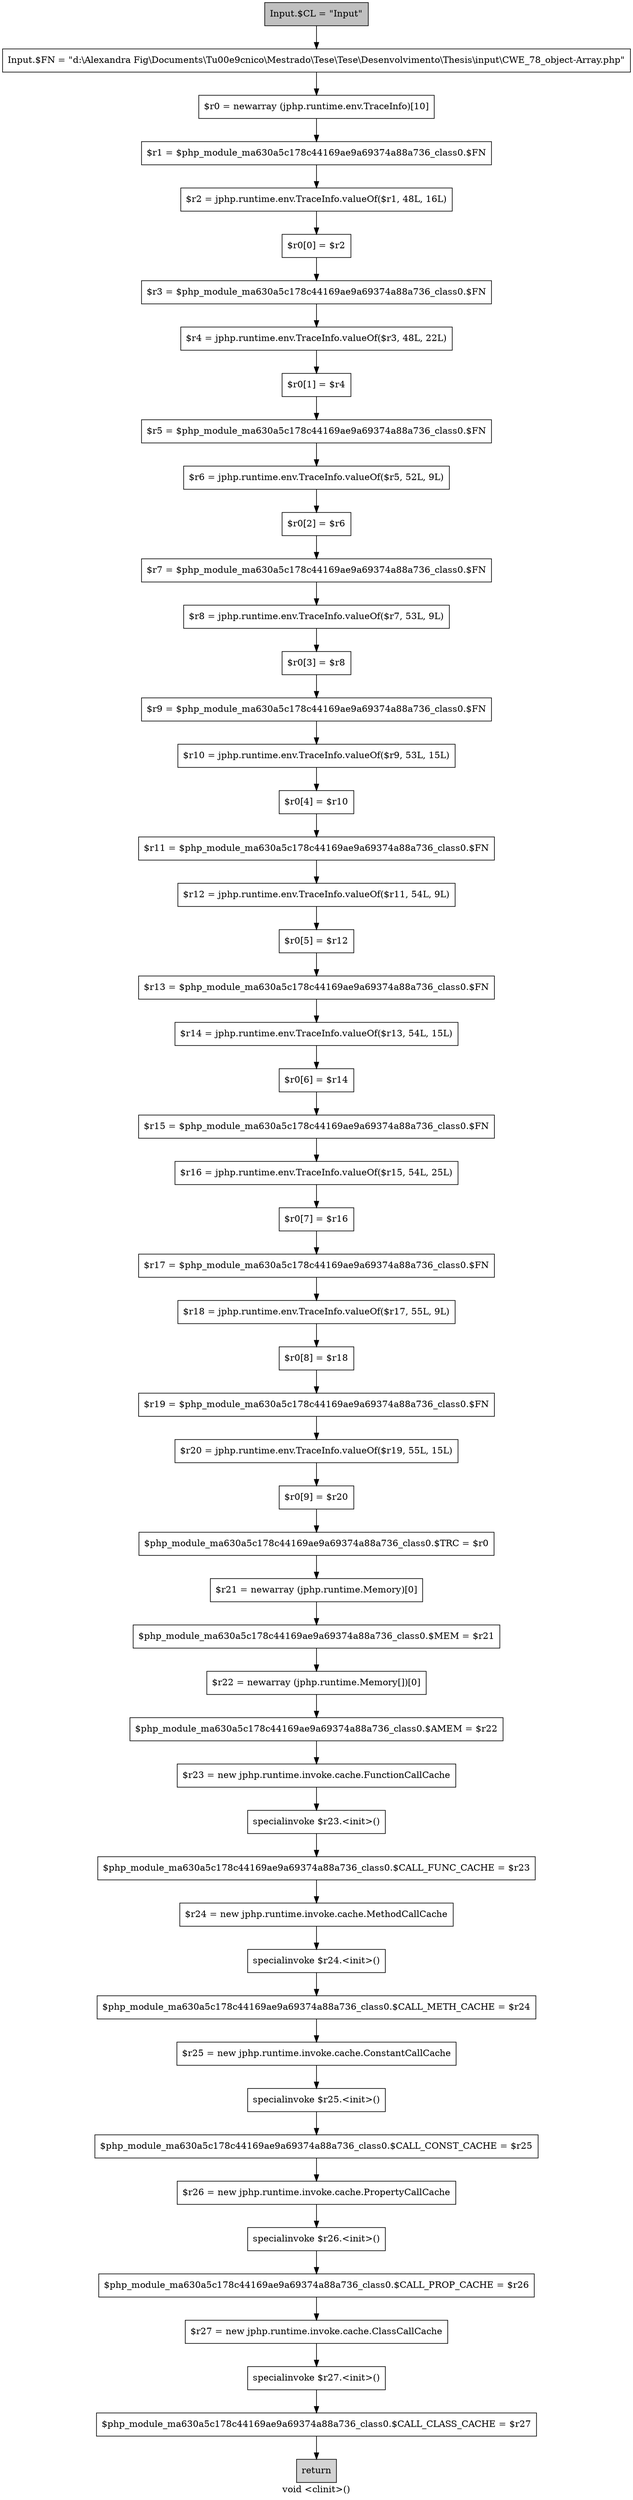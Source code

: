 digraph "void <clinit>()" {
    label="void <clinit>()";
    node [shape=box];
    "0" [style=filled,fillcolor=gray,label="Input.$CL = \"Input\"",];
    "1" [label="Input.$FN = \"d:\\Alexandra Fig\\Documents\\T\u00e9cnico\\Mestrado\\Tese\\Tese\\Desenvolvimento\\Thesis\\input\\CWE_78_object-Array.php\"",];
    "0"->"1";
    "2" [label="$r0 = newarray (jphp.runtime.env.TraceInfo)[10]",];
    "1"->"2";
    "3" [label="$r1 = $php_module_ma630a5c178c44169ae9a69374a88a736_class0.$FN",];
    "2"->"3";
    "4" [label="$r2 = jphp.runtime.env.TraceInfo.valueOf($r1, 48L, 16L)",];
    "3"->"4";
    "5" [label="$r0[0] = $r2",];
    "4"->"5";
    "6" [label="$r3 = $php_module_ma630a5c178c44169ae9a69374a88a736_class0.$FN",];
    "5"->"6";
    "7" [label="$r4 = jphp.runtime.env.TraceInfo.valueOf($r3, 48L, 22L)",];
    "6"->"7";
    "8" [label="$r0[1] = $r4",];
    "7"->"8";
    "9" [label="$r5 = $php_module_ma630a5c178c44169ae9a69374a88a736_class0.$FN",];
    "8"->"9";
    "10" [label="$r6 = jphp.runtime.env.TraceInfo.valueOf($r5, 52L, 9L)",];
    "9"->"10";
    "11" [label="$r0[2] = $r6",];
    "10"->"11";
    "12" [label="$r7 = $php_module_ma630a5c178c44169ae9a69374a88a736_class0.$FN",];
    "11"->"12";
    "13" [label="$r8 = jphp.runtime.env.TraceInfo.valueOf($r7, 53L, 9L)",];
    "12"->"13";
    "14" [label="$r0[3] = $r8",];
    "13"->"14";
    "15" [label="$r9 = $php_module_ma630a5c178c44169ae9a69374a88a736_class0.$FN",];
    "14"->"15";
    "16" [label="$r10 = jphp.runtime.env.TraceInfo.valueOf($r9, 53L, 15L)",];
    "15"->"16";
    "17" [label="$r0[4] = $r10",];
    "16"->"17";
    "18" [label="$r11 = $php_module_ma630a5c178c44169ae9a69374a88a736_class0.$FN",];
    "17"->"18";
    "19" [label="$r12 = jphp.runtime.env.TraceInfo.valueOf($r11, 54L, 9L)",];
    "18"->"19";
    "20" [label="$r0[5] = $r12",];
    "19"->"20";
    "21" [label="$r13 = $php_module_ma630a5c178c44169ae9a69374a88a736_class0.$FN",];
    "20"->"21";
    "22" [label="$r14 = jphp.runtime.env.TraceInfo.valueOf($r13, 54L, 15L)",];
    "21"->"22";
    "23" [label="$r0[6] = $r14",];
    "22"->"23";
    "24" [label="$r15 = $php_module_ma630a5c178c44169ae9a69374a88a736_class0.$FN",];
    "23"->"24";
    "25" [label="$r16 = jphp.runtime.env.TraceInfo.valueOf($r15, 54L, 25L)",];
    "24"->"25";
    "26" [label="$r0[7] = $r16",];
    "25"->"26";
    "27" [label="$r17 = $php_module_ma630a5c178c44169ae9a69374a88a736_class0.$FN",];
    "26"->"27";
    "28" [label="$r18 = jphp.runtime.env.TraceInfo.valueOf($r17, 55L, 9L)",];
    "27"->"28";
    "29" [label="$r0[8] = $r18",];
    "28"->"29";
    "30" [label="$r19 = $php_module_ma630a5c178c44169ae9a69374a88a736_class0.$FN",];
    "29"->"30";
    "31" [label="$r20 = jphp.runtime.env.TraceInfo.valueOf($r19, 55L, 15L)",];
    "30"->"31";
    "32" [label="$r0[9] = $r20",];
    "31"->"32";
    "33" [label="$php_module_ma630a5c178c44169ae9a69374a88a736_class0.$TRC = $r0",];
    "32"->"33";
    "34" [label="$r21 = newarray (jphp.runtime.Memory)[0]",];
    "33"->"34";
    "35" [label="$php_module_ma630a5c178c44169ae9a69374a88a736_class0.$MEM = $r21",];
    "34"->"35";
    "36" [label="$r22 = newarray (jphp.runtime.Memory[])[0]",];
    "35"->"36";
    "37" [label="$php_module_ma630a5c178c44169ae9a69374a88a736_class0.$AMEM = $r22",];
    "36"->"37";
    "38" [label="$r23 = new jphp.runtime.invoke.cache.FunctionCallCache",];
    "37"->"38";
    "39" [label="specialinvoke $r23.<init>()",];
    "38"->"39";
    "40" [label="$php_module_ma630a5c178c44169ae9a69374a88a736_class0.$CALL_FUNC_CACHE = $r23",];
    "39"->"40";
    "41" [label="$r24 = new jphp.runtime.invoke.cache.MethodCallCache",];
    "40"->"41";
    "42" [label="specialinvoke $r24.<init>()",];
    "41"->"42";
    "43" [label="$php_module_ma630a5c178c44169ae9a69374a88a736_class0.$CALL_METH_CACHE = $r24",];
    "42"->"43";
    "44" [label="$r25 = new jphp.runtime.invoke.cache.ConstantCallCache",];
    "43"->"44";
    "45" [label="specialinvoke $r25.<init>()",];
    "44"->"45";
    "46" [label="$php_module_ma630a5c178c44169ae9a69374a88a736_class0.$CALL_CONST_CACHE = $r25",];
    "45"->"46";
    "47" [label="$r26 = new jphp.runtime.invoke.cache.PropertyCallCache",];
    "46"->"47";
    "48" [label="specialinvoke $r26.<init>()",];
    "47"->"48";
    "49" [label="$php_module_ma630a5c178c44169ae9a69374a88a736_class0.$CALL_PROP_CACHE = $r26",];
    "48"->"49";
    "50" [label="$r27 = new jphp.runtime.invoke.cache.ClassCallCache",];
    "49"->"50";
    "51" [label="specialinvoke $r27.<init>()",];
    "50"->"51";
    "52" [label="$php_module_ma630a5c178c44169ae9a69374a88a736_class0.$CALL_CLASS_CACHE = $r27",];
    "51"->"52";
    "53" [style=filled,fillcolor=lightgray,label="return",];
    "52"->"53";
}
